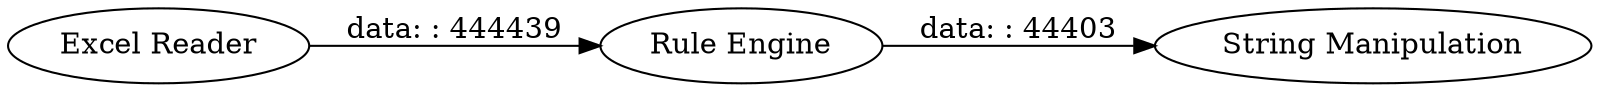 digraph {
	"-611264302493029942_3" [label="String Manipulation"]
	"-611264302493029942_2" [label="Rule Engine"]
	"-611264302493029942_1" [label="Excel Reader"]
	"-611264302493029942_1" -> "-611264302493029942_2" [label="data: : 444439"]
	"-611264302493029942_2" -> "-611264302493029942_3" [label="data: : 44403"]
	rankdir=LR
}
